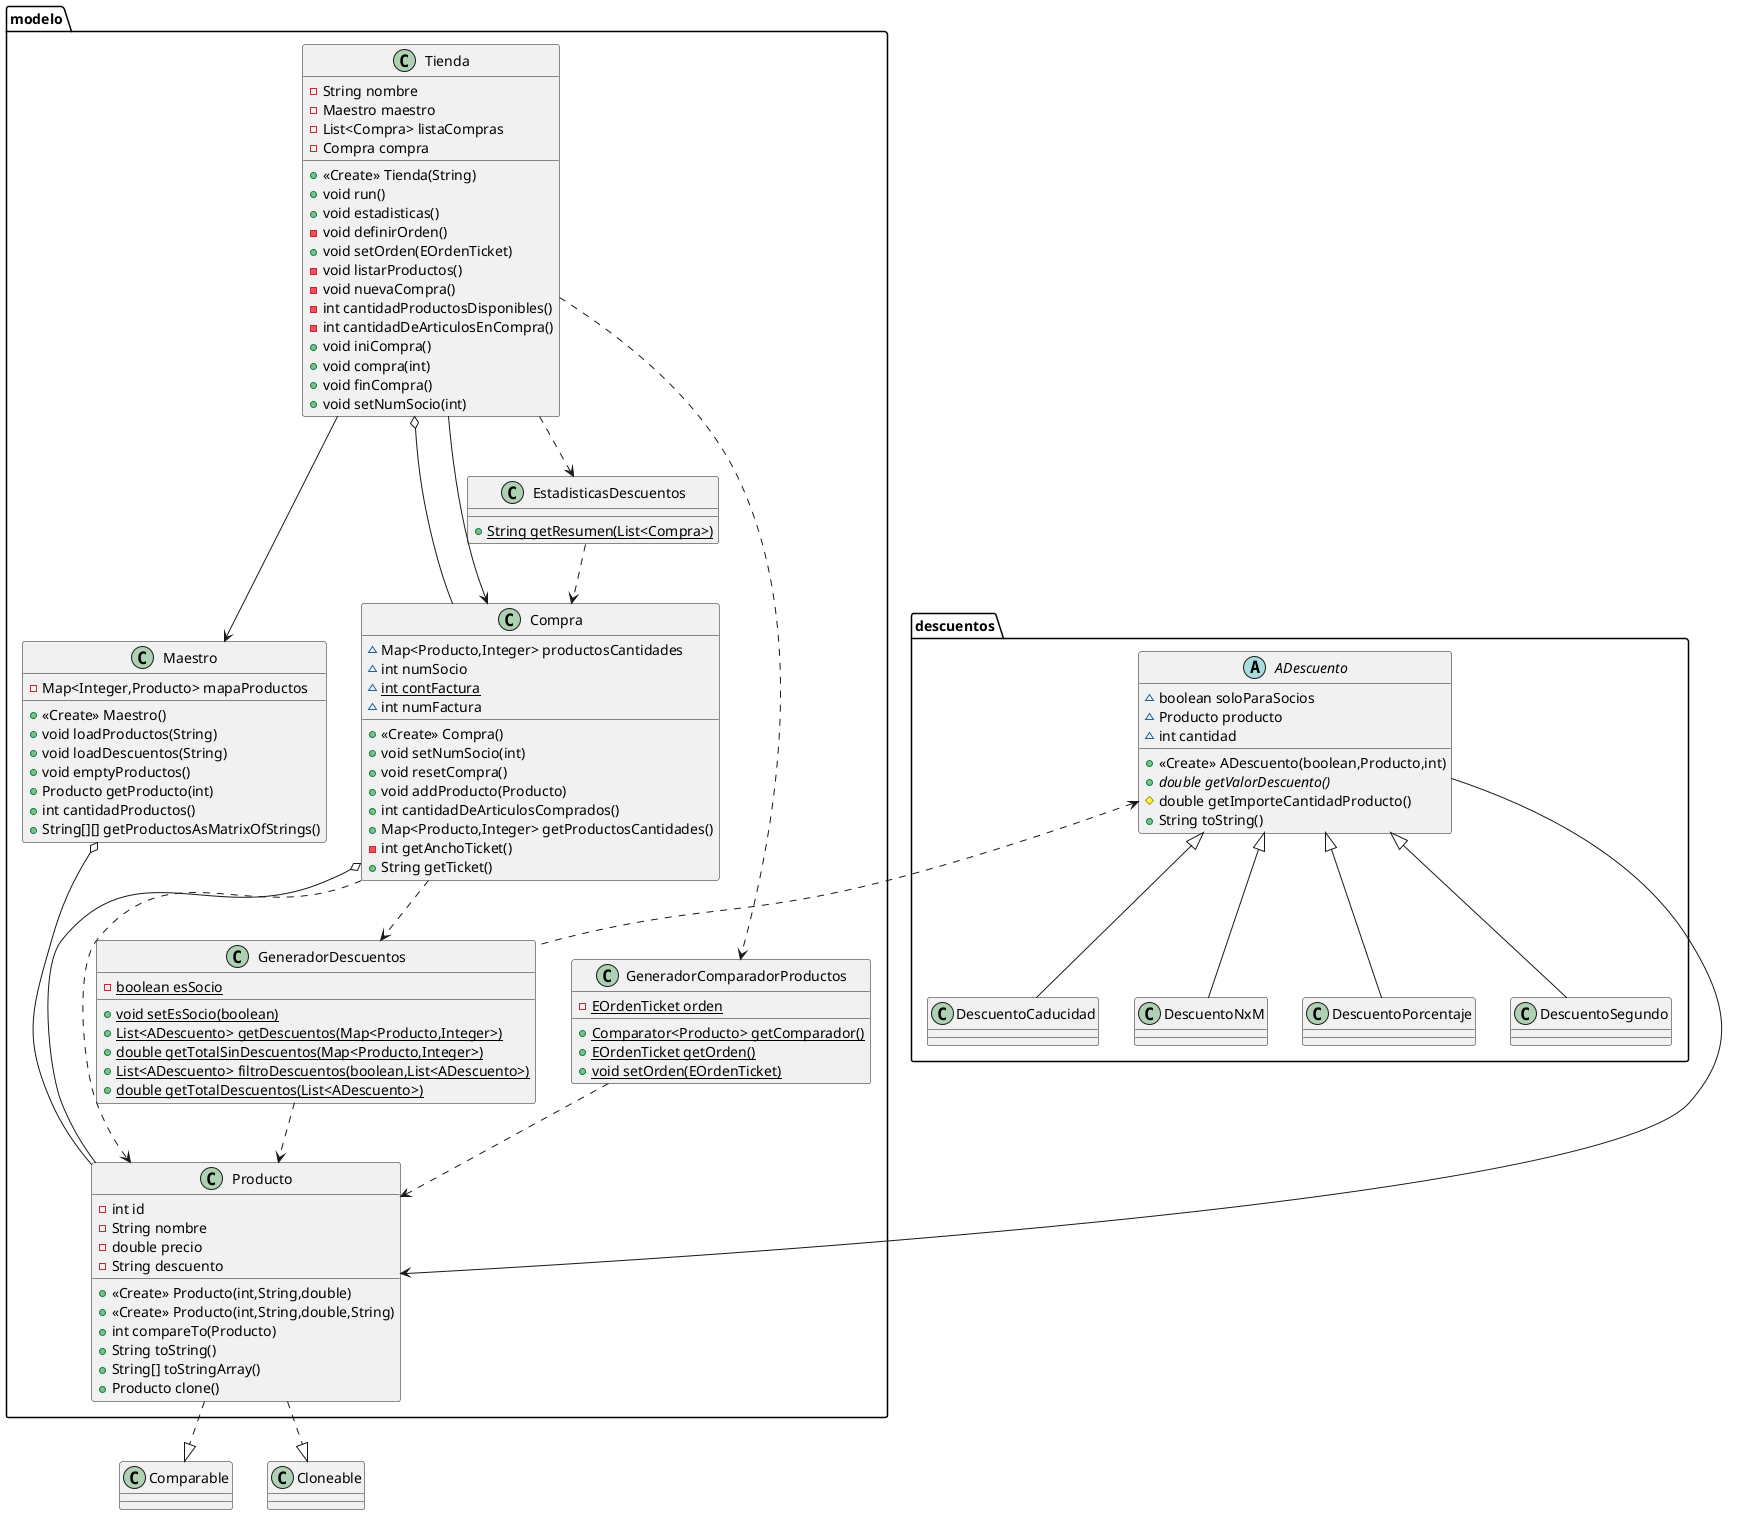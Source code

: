 @startuml
class modelo.Maestro {
- Map<Integer,Producto> mapaProductos
+ <<Create>> Maestro()
+ void loadProductos(String)
+ void loadDescuentos(String)
+ void emptyProductos()
+ Producto getProducto(int)
+ int cantidadProductos()
+ String[][] getProductosAsMatrixOfStrings()
}
class modelo.Compra {
~ Map<Producto,Integer> productosCantidades
~ int numSocio
~ {static} int contFactura
~ int numFactura
+ <<Create>> Compra()
+ void setNumSocio(int)
+ void resetCompra()
+ void addProducto(Producto)
+ int cantidadDeArticulosComprados()
+ Map<Producto,Integer> getProductosCantidades()
- int getAnchoTicket()
+ String getTicket()
}
class modelo.Producto {
- int id
- String nombre
- double precio
- String descuento
+ <<Create>> Producto(int,String,double)
+ <<Create>> Producto(int,String,double,String)
+ int compareTo(Producto)
+ String toString()
+ String[] toStringArray()
+ Producto clone()
}
class modelo.GeneradorDescuentos {
- {static} boolean esSocio
+ {static} void setEsSocio(boolean)
+ {static} List<ADescuento> getDescuentos(Map<Producto,Integer>)
+ {static} double getTotalSinDescuentos(Map<Producto,Integer>)
+ {static} List<ADescuento> filtroDescuentos(boolean,List<ADescuento>)
+ {static} double getTotalDescuentos(List<ADescuento>)
}
class modelo.Tienda {
- String nombre
- Maestro maestro
- List<Compra> listaCompras
- Compra compra
+ <<Create>> Tienda(String)
+ void run()
+ void estadisticas()
- void definirOrden()
+ void setOrden(EOrdenTicket)
- void listarProductos()
- void nuevaCompra()
- int cantidadProductosDisponibles()
- int cantidadDeArticulosEnCompra()
+ void iniCompra()
+ void compra(int)
+ void finCompra()
+ void setNumSocio(int)
}
class modelo.EstadisticasDescuentos {
+ {static} String getResumen(List<Compra>)
}
class modelo.GeneradorComparadorProductos {
- {static} EOrdenTicket orden
+ {static} Comparator<Producto> getComparador()
+ {static} EOrdenTicket getOrden()
+ {static} void setOrden(EOrdenTicket)
}

abstract class descuentos.ADescuento {
~ boolean soloParaSocios
~ Producto producto
~ int cantidad
+ <<Create>> ADescuento(boolean,Producto,int)
+ {abstract}double getValorDescuento()
# double getImporteCantidadProducto()
+ String toString()
}

Comparable <|.up. modelo.Producto
Cloneable <|.up. modelo.Producto
modelo.Tienda o-- modelo.Compra
modelo.Tienda --> modelo.Compra
modelo.Compra o-- modelo.Producto
modelo.Compra ..> modelo.Producto
modelo.Maestro o-- modelo.Producto
modelo.Tienda --> modelo.Maestro
modelo.Tienda ..> modelo.EstadisticasDescuentos
modelo.EstadisticasDescuentos ..> modelo.Compra
modelo.Tienda ..> modelo.GeneradorComparadorProductos
modelo.GeneradorComparadorProductos ..> modelo.Producto
modelo.Compra ..> modelo.GeneradorDescuentos
modelo.GeneradorDescuentos ..> modelo.Producto

descuentos.ADescuento --> modelo.Producto
modelo.GeneradorDescuentos .up.> descuentos.ADescuento


descuentos.ADescuento <|-- descuentos.DescuentoPorcentaje
descuentos.ADescuento <|-- descuentos.DescuentoSegundo
descuentos.ADescuento <|-- descuentos.DescuentoCaducidad
descuentos.ADescuento <|-- descuentos.DescuentoNxM

@enduml